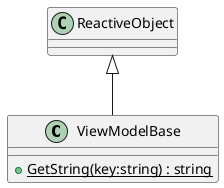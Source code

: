 @startuml
class ViewModelBase {
    + {static} GetString(key:string) : string
}
ReactiveObject <|-- ViewModelBase
@enduml

